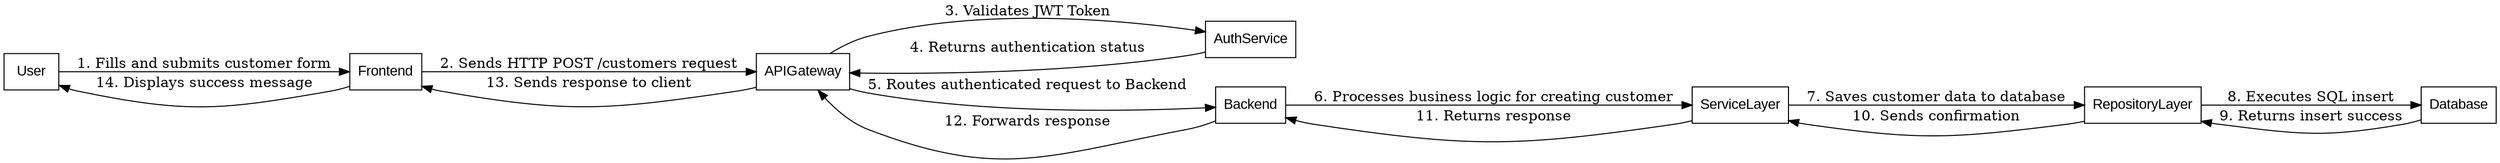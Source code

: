 digraph CreateCustomerRecord {
    rankdir=LR;
    node [shape=record, fontname=Arial];

    User -> Frontend [label="1. Fills and submits customer form"];
    Frontend -> APIGateway [label="2. Sends HTTP POST /customers request"];
    APIGateway -> AuthService [label="3. Validates JWT Token"];
    AuthService -> APIGateway [label="4. Returns authentication status"];
    APIGateway -> Backend [label="5. Routes authenticated request to Backend"];
    Backend -> ServiceLayer [label="6. Processes business logic for creating customer"];
    ServiceLayer -> RepositoryLayer [label="7. Saves customer data to database"];
    RepositoryLayer -> Database [label="8. Executes SQL insert"];
    Database -> RepositoryLayer [label="9. Returns insert success"];
    RepositoryLayer -> ServiceLayer [label="10. Sends confirmation"];
    ServiceLayer -> Backend [label="11. Returns response"];
    Backend -> APIGateway [label="12. Forwards response"];
    APIGateway -> Frontend [label="13. Sends response to client"];
    Frontend -> User [label="14. Displays success message"];
}